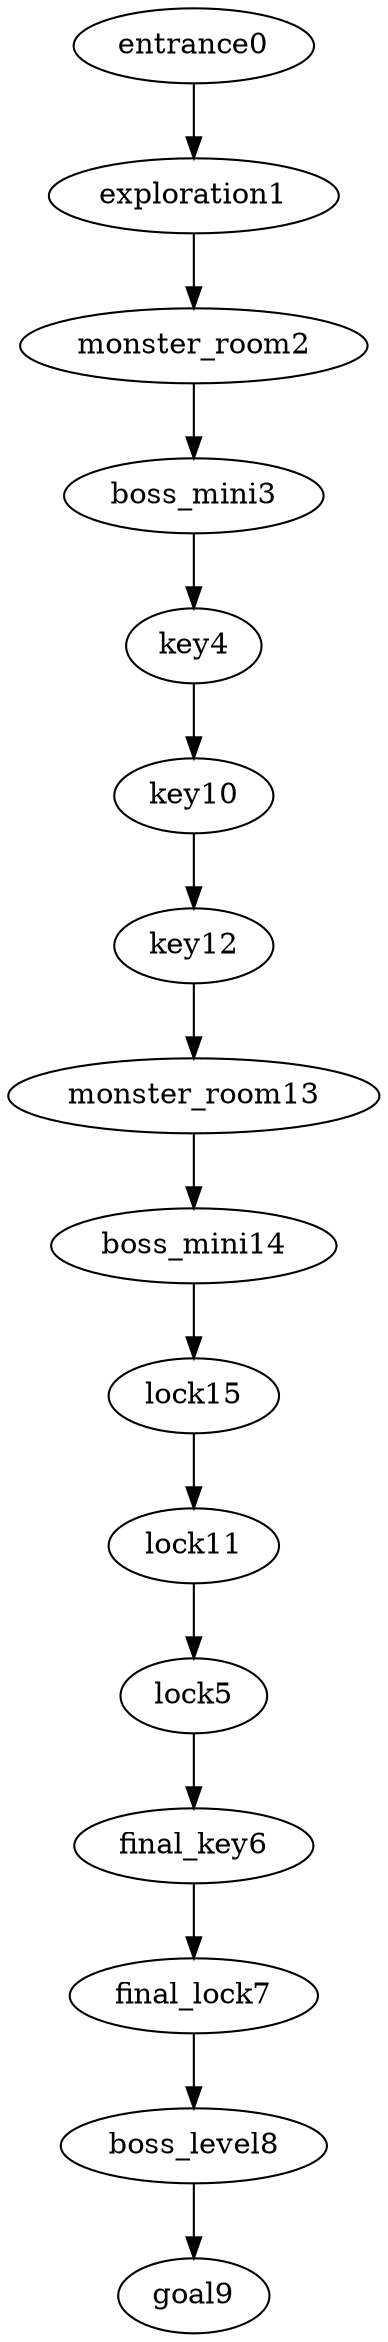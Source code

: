 digraph mission {
entrance0 -> exploration1
exploration1 -> monster_room2
monster_room2 -> boss_mini3
boss_mini3 -> key4
key4 -> key10
lock5 -> final_key6
final_key6 -> final_lock7
final_lock7 -> boss_level8
boss_level8 -> goal9
key10 -> key12
lock11 -> lock5
key12 -> monster_room13
monster_room13 -> boss_mini14
boss_mini14 -> lock15
lock15 -> lock11
}